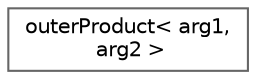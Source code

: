digraph "Graphical Class Hierarchy"
{
 // LATEX_PDF_SIZE
  bgcolor="transparent";
  edge [fontname=Helvetica,fontsize=10,labelfontname=Helvetica,labelfontsize=10];
  node [fontname=Helvetica,fontsize=10,shape=box,height=0.2,width=0.4];
  rankdir="LR";
  Node0 [id="Node000000",label="outerProduct\< arg1,\l arg2 \>",height=0.2,width=0.4,color="grey40", fillcolor="white", style="filled",URL="$classFoam_1_1outerProduct.html",tooltip=" "];
}
